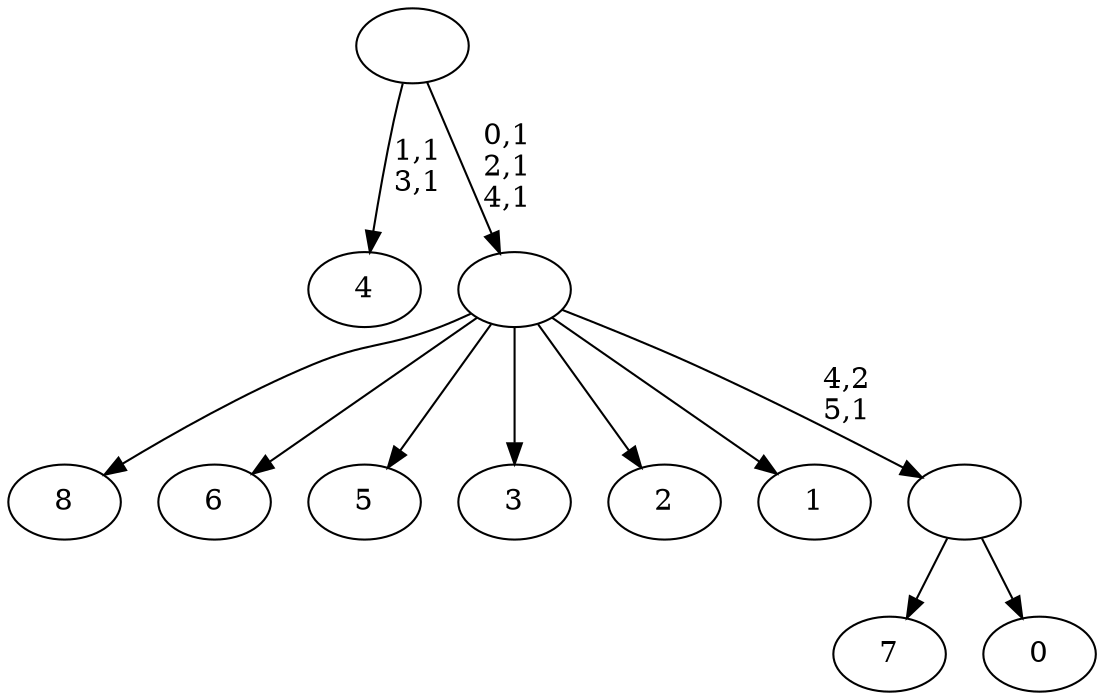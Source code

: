 digraph T {
	15 [label="8"]
	14 [label="7"]
	13 [label="6"]
	12 [label="5"]
	11 [label="4"]
	8 [label="3"]
	7 [label="2"]
	6 [label="1"]
	5 [label="0"]
	4 [label=""]
	3 [label=""]
	0 [label=""]
	4 -> 14 [label=""]
	4 -> 5 [label=""]
	3 -> 15 [label=""]
	3 -> 13 [label=""]
	3 -> 12 [label=""]
	3 -> 8 [label=""]
	3 -> 7 [label=""]
	3 -> 6 [label=""]
	3 -> 4 [label="4,2\n5,1"]
	0 -> 3 [label="0,1\n2,1\n4,1"]
	0 -> 11 [label="1,1\n3,1"]
}
